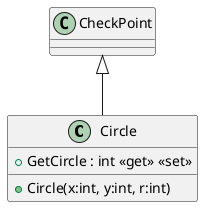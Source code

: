 @startuml
class Circle {
    + Circle(x:int, y:int, r:int)
    + GetCircle : int <<get>> <<set>>
}
CheckPoint <|-- Circle
@enduml
